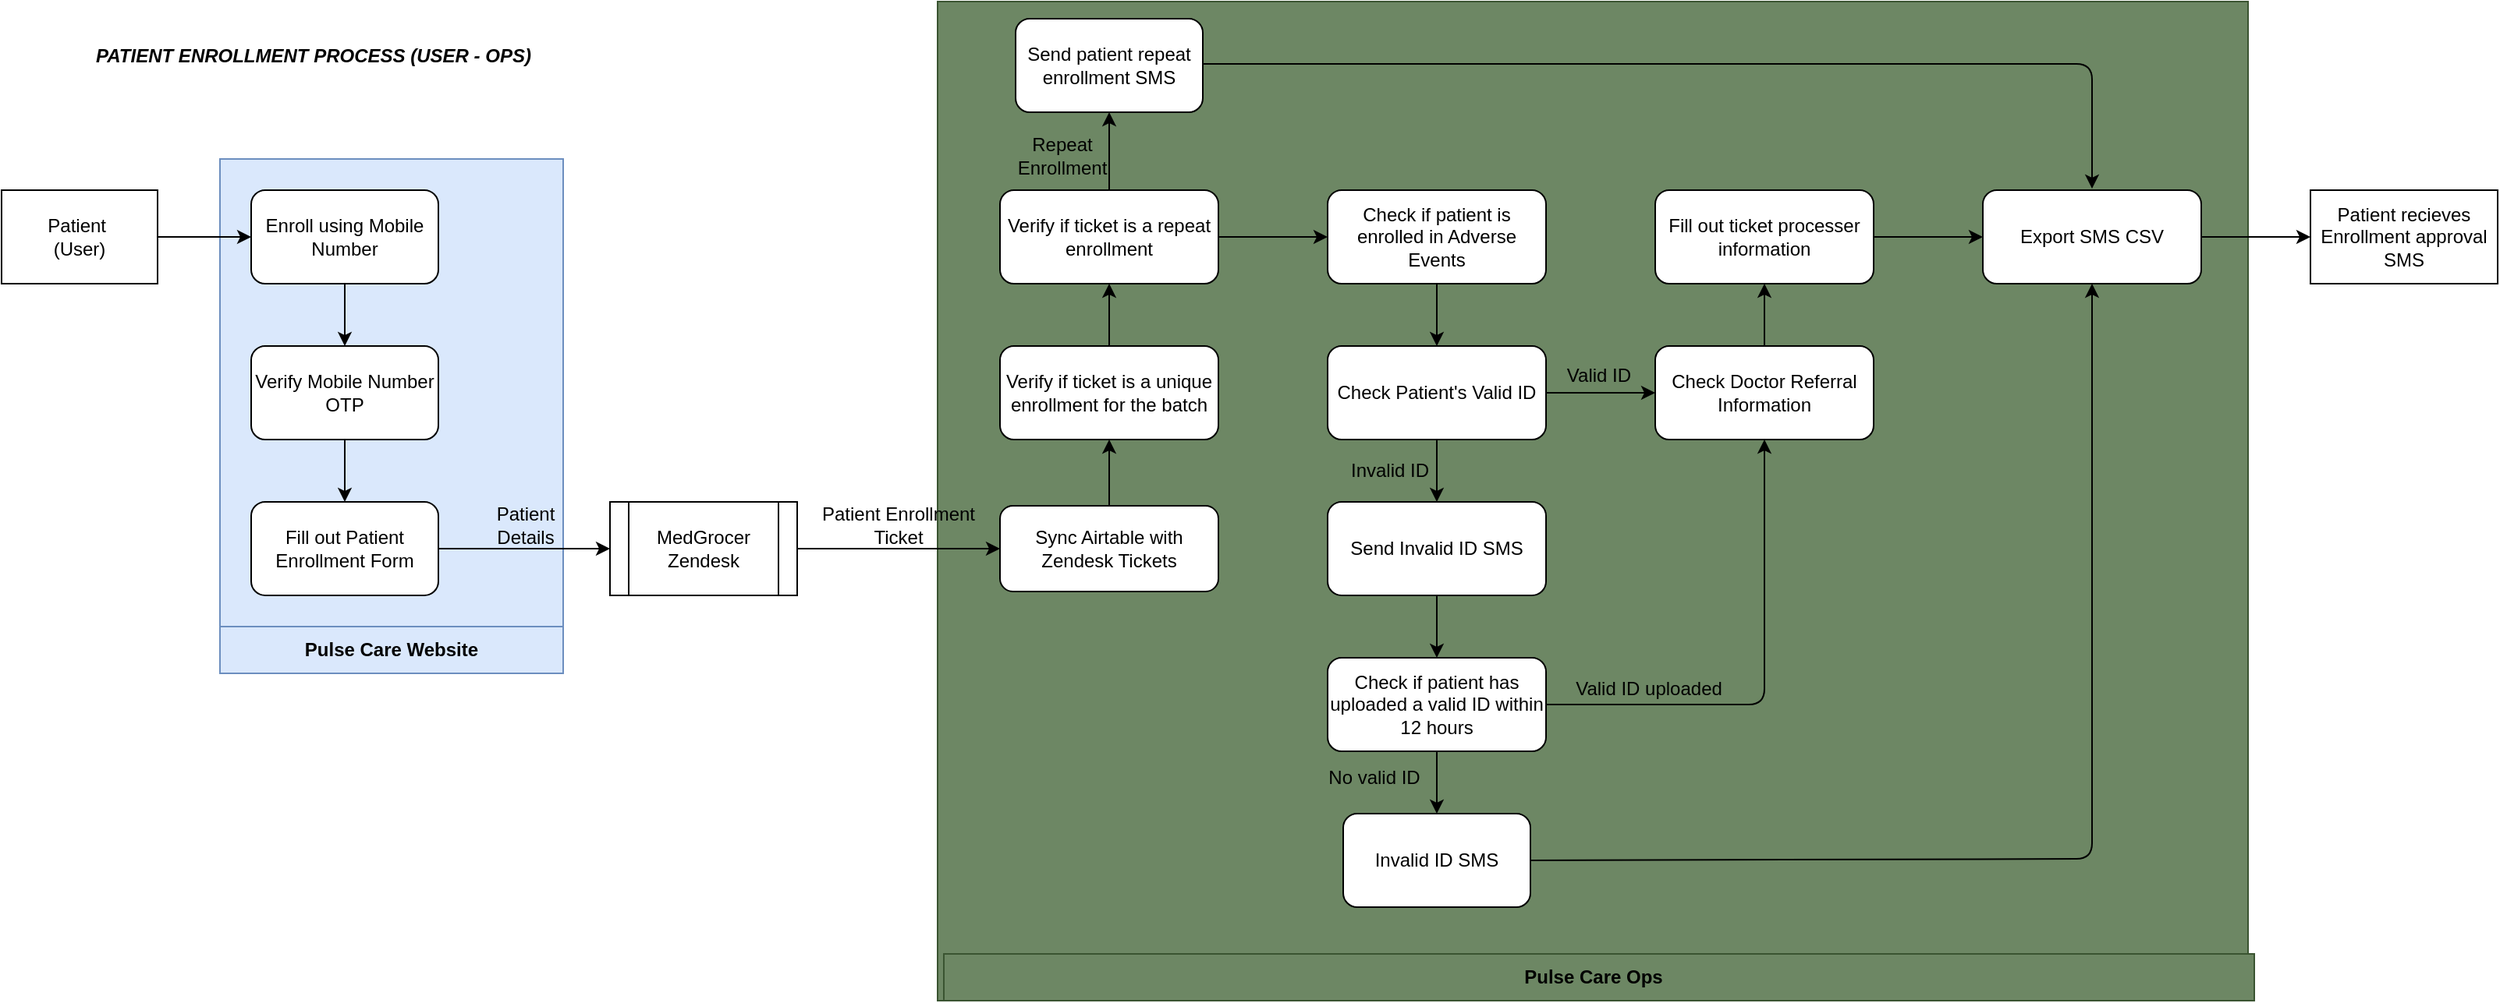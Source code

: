 <mxfile>
    <diagram id="TaLe2RkKAlyfnmkdeISu" name="Decision Tree">
        <mxGraphModel dx="393" dy="938" grid="1" gridSize="10" guides="1" tooltips="1" connect="1" arrows="1" fold="1" page="1" pageScale="1" pageWidth="850" pageHeight="1100" math="0" shadow="0">
            <root>
                <mxCell id="0"/>
                <mxCell id="1" parent="0"/>
                <mxCell id="89" value="" style="rounded=0;whiteSpace=wrap;html=1;fillColor=#6d8764;fontColor=#ffffff;strokeColor=#3A5431;" parent="1" vertex="1">
                    <mxGeometry x="1490" y="40" width="840" height="641" as="geometry"/>
                </mxCell>
                <mxCell id="88" value="" style="rounded=0;whiteSpace=wrap;html=1;fillColor=#dae8fc;strokeColor=#6c8ebf;" parent="1" vertex="1">
                    <mxGeometry x="1030" y="141" width="220" height="330" as="geometry"/>
                </mxCell>
                <mxCell id="61" style="edgeStyle=none;html=1;exitX=1;exitY=0.5;exitDx=0;exitDy=0;" parent="1" target="25" edge="1">
                    <mxGeometry relative="1" as="geometry">
                        <mxPoint x="980" y="191" as="sourcePoint"/>
                    </mxGeometry>
                </mxCell>
                <mxCell id="24" value="Patient&amp;nbsp;&lt;br&gt;(User)" style="rounded=0;whiteSpace=wrap;html=1;" parent="1" vertex="1">
                    <mxGeometry x="890" y="161" width="100" height="60" as="geometry"/>
                </mxCell>
                <mxCell id="25" value="Enroll using Mobile Number" style="rounded=1;whiteSpace=wrap;html=1;" parent="1" vertex="1">
                    <mxGeometry x="1050" y="161" width="120" height="60" as="geometry"/>
                </mxCell>
                <mxCell id="26" value="Verify Mobile Number OTP" style="rounded=1;whiteSpace=wrap;html=1;" parent="1" vertex="1">
                    <mxGeometry x="1050" y="261" width="120" height="60" as="geometry"/>
                </mxCell>
                <mxCell id="62" style="edgeStyle=none;html=1;exitX=0.5;exitY=1;exitDx=0;exitDy=0;entryX=0.5;entryY=0;entryDx=0;entryDy=0;" parent="1" source="25" target="26" edge="1">
                    <mxGeometry relative="1" as="geometry"/>
                </mxCell>
                <mxCell id="27" value="Fill out Patient Enrollment Form" style="rounded=1;whiteSpace=wrap;html=1;" parent="1" vertex="1">
                    <mxGeometry x="1050" y="361" width="120" height="60" as="geometry"/>
                </mxCell>
                <mxCell id="63" style="edgeStyle=none;html=1;exitX=0.5;exitY=1;exitDx=0;exitDy=0;entryX=0.5;entryY=0;entryDx=0;entryDy=0;" parent="1" source="26" target="27" edge="1">
                    <mxGeometry relative="1" as="geometry"/>
                </mxCell>
                <mxCell id="40" value="MedGrocer Zendesk" style="shape=process;whiteSpace=wrap;html=1;backgroundOutline=1;" parent="1" vertex="1">
                    <mxGeometry x="1280" y="361" width="120" height="60" as="geometry"/>
                </mxCell>
                <mxCell id="64" style="edgeStyle=none;html=1;exitX=1;exitY=0.5;exitDx=0;exitDy=0;" parent="1" source="27" target="40" edge="1">
                    <mxGeometry relative="1" as="geometry"/>
                </mxCell>
                <mxCell id="41" value="Sync Airtable with Zendesk Tickets" style="rounded=1;whiteSpace=wrap;html=1;" parent="1" vertex="1">
                    <mxGeometry x="1530" y="363.5" width="140" height="55" as="geometry"/>
                </mxCell>
                <mxCell id="42" style="edgeStyle=none;html=1;exitX=1;exitY=0.5;exitDx=0;exitDy=0;" parent="1" source="40" target="41" edge="1">
                    <mxGeometry relative="1" as="geometry"/>
                </mxCell>
                <mxCell id="43" value="Verify if ticket is a unique enrollment for the batch" style="rounded=1;whiteSpace=wrap;html=1;" parent="1" vertex="1">
                    <mxGeometry x="1530" y="261" width="140" height="60" as="geometry"/>
                </mxCell>
                <mxCell id="69" style="edgeStyle=none;html=1;exitX=0.5;exitY=0;exitDx=0;exitDy=0;entryX=0.5;entryY=1;entryDx=0;entryDy=0;" parent="1" source="41" target="43" edge="1">
                    <mxGeometry relative="1" as="geometry"/>
                </mxCell>
                <mxCell id="45" value="Verify if ticket is a repeat enrollment" style="rounded=1;whiteSpace=wrap;html=1;" parent="1" vertex="1">
                    <mxGeometry x="1530" y="161" width="140" height="60" as="geometry"/>
                </mxCell>
                <mxCell id="70" style="edgeStyle=none;html=1;exitX=0.5;exitY=0;exitDx=0;exitDy=0;entryX=0.5;entryY=1;entryDx=0;entryDy=0;" parent="1" source="43" target="45" edge="1">
                    <mxGeometry relative="1" as="geometry"/>
                </mxCell>
                <mxCell id="47" value="Check Patient's Valid ID" style="rounded=1;whiteSpace=wrap;html=1;" parent="1" vertex="1">
                    <mxGeometry x="1740" y="261" width="140" height="60" as="geometry"/>
                </mxCell>
                <mxCell id="71" style="edgeStyle=none;html=1;exitX=0.5;exitY=0;exitDx=0;exitDy=0;entryX=0.5;entryY=1;entryDx=0;entryDy=0;" parent="1" source="45" target="99" edge="1">
                    <mxGeometry relative="1" as="geometry"/>
                </mxCell>
                <mxCell id="74" style="edgeStyle=none;html=1;exitX=0.5;exitY=1;exitDx=0;exitDy=0;" parent="1" source="51" target="47" edge="1">
                    <mxGeometry relative="1" as="geometry"/>
                </mxCell>
                <mxCell id="51" value="Check if patient is enrolled in Adverse Events" style="rounded=1;whiteSpace=wrap;html=1;" parent="1" vertex="1">
                    <mxGeometry x="1740" y="161" width="140" height="60" as="geometry"/>
                </mxCell>
                <mxCell id="73" style="edgeStyle=none;html=1;exitX=1;exitY=0.5;exitDx=0;exitDy=0;entryX=0;entryY=0.5;entryDx=0;entryDy=0;" parent="1" source="45" target="51" edge="1">
                    <mxGeometry relative="1" as="geometry"/>
                </mxCell>
                <mxCell id="52" value="Send Invalid ID SMS" style="rounded=1;whiteSpace=wrap;html=1;" parent="1" vertex="1">
                    <mxGeometry x="1740" y="361" width="140" height="60" as="geometry"/>
                </mxCell>
                <mxCell id="75" style="edgeStyle=none;html=1;exitX=0.5;exitY=1;exitDx=0;exitDy=0;entryX=0.5;entryY=0;entryDx=0;entryDy=0;" parent="1" source="47" target="52" edge="1">
                    <mxGeometry relative="1" as="geometry"/>
                </mxCell>
                <mxCell id="53" value="Check if patient has uploaded a valid ID within 12 hours" style="rounded=1;whiteSpace=wrap;html=1;" parent="1" vertex="1">
                    <mxGeometry x="1740" y="461" width="140" height="60" as="geometry"/>
                </mxCell>
                <mxCell id="78" style="edgeStyle=none;html=1;exitX=0.5;exitY=1;exitDx=0;exitDy=0;entryX=0.5;entryY=0;entryDx=0;entryDy=0;" parent="1" source="52" target="53" edge="1">
                    <mxGeometry relative="1" as="geometry"/>
                </mxCell>
                <mxCell id="79" style="edgeStyle=none;html=1;exitX=0.5;exitY=1;exitDx=0;exitDy=0;entryX=0.5;entryY=0;entryDx=0;entryDy=0;" parent="1" source="53" target="100" edge="1">
                    <mxGeometry relative="1" as="geometry"/>
                </mxCell>
                <mxCell id="55" value="Check Doctor Referral Information" style="rounded=1;whiteSpace=wrap;html=1;" parent="1" vertex="1">
                    <mxGeometry x="1950" y="261" width="140" height="60" as="geometry"/>
                </mxCell>
                <mxCell id="81" style="edgeStyle=none;html=1;exitX=1;exitY=0.5;exitDx=0;exitDy=0;entryX=0;entryY=0.5;entryDx=0;entryDy=0;" parent="1" source="47" target="55" edge="1">
                    <mxGeometry relative="1" as="geometry"/>
                </mxCell>
                <mxCell id="82" style="edgeStyle=none;html=1;exitX=1;exitY=0.5;exitDx=0;exitDy=0;entryX=0.5;entryY=1;entryDx=0;entryDy=0;" parent="1" source="53" target="55" edge="1">
                    <mxGeometry relative="1" as="geometry">
                        <Array as="points">
                            <mxPoint x="2020" y="491"/>
                        </Array>
                    </mxGeometry>
                </mxCell>
                <mxCell id="56" value="Fill out ticket processer information" style="rounded=1;whiteSpace=wrap;html=1;" parent="1" vertex="1">
                    <mxGeometry x="1950" y="161" width="140" height="60" as="geometry"/>
                </mxCell>
                <mxCell id="85" style="edgeStyle=none;html=1;exitX=0.5;exitY=0;exitDx=0;exitDy=0;" parent="1" source="55" target="56" edge="1">
                    <mxGeometry relative="1" as="geometry"/>
                </mxCell>
                <mxCell id="58" value="Export SMS CSV" style="rounded=1;whiteSpace=wrap;html=1;" parent="1" vertex="1">
                    <mxGeometry x="2160" y="161" width="140" height="60" as="geometry"/>
                </mxCell>
                <mxCell id="86" style="edgeStyle=none;html=1;exitX=1;exitY=0.5;exitDx=0;exitDy=0;entryX=0;entryY=0.5;entryDx=0;entryDy=0;" parent="1" source="56" target="58" edge="1">
                    <mxGeometry relative="1" as="geometry"/>
                </mxCell>
                <mxCell id="60" value="Patient recieves Enrollment approval SMS" style="rounded=0;whiteSpace=wrap;html=1;" parent="1" vertex="1">
                    <mxGeometry x="2370" y="161" width="120" height="60" as="geometry"/>
                </mxCell>
                <mxCell id="87" style="edgeStyle=none;html=1;exitX=1;exitY=0.5;exitDx=0;exitDy=0;entryX=0;entryY=0.5;entryDx=0;entryDy=0;" parent="1" source="58" target="60" edge="1">
                    <mxGeometry relative="1" as="geometry"/>
                </mxCell>
                <mxCell id="66" value="Patient Details" style="text;html=1;strokeColor=none;fillColor=none;align=center;verticalAlign=middle;whiteSpace=wrap;rounded=0;" parent="1" vertex="1">
                    <mxGeometry x="1196" y="361" width="60" height="30" as="geometry"/>
                </mxCell>
                <mxCell id="67" value="Patient Enrollment Ticket" style="text;html=1;strokeColor=none;fillColor=none;align=center;verticalAlign=middle;whiteSpace=wrap;rounded=0;" parent="1" vertex="1">
                    <mxGeometry x="1410" y="361" width="110" height="30" as="geometry"/>
                </mxCell>
                <mxCell id="72" value="Repeat Enrollment" style="text;html=1;strokeColor=none;fillColor=none;align=center;verticalAlign=middle;whiteSpace=wrap;rounded=0;" parent="1" vertex="1">
                    <mxGeometry x="1540" y="124" width="60" height="30" as="geometry"/>
                </mxCell>
                <mxCell id="77" value="Invalid ID" style="text;html=1;strokeColor=none;fillColor=none;align=center;verticalAlign=middle;whiteSpace=wrap;rounded=0;" parent="1" vertex="1">
                    <mxGeometry x="1750" y="326" width="60" height="30" as="geometry"/>
                </mxCell>
                <mxCell id="80" value="No valid ID" style="text;html=1;strokeColor=none;fillColor=none;align=center;verticalAlign=middle;whiteSpace=wrap;rounded=0;" parent="1" vertex="1">
                    <mxGeometry x="1730" y="523" width="80" height="30" as="geometry"/>
                </mxCell>
                <mxCell id="83" value="Valid ID" style="text;html=1;strokeColor=none;fillColor=none;align=center;verticalAlign=middle;whiteSpace=wrap;rounded=0;" parent="1" vertex="1">
                    <mxGeometry x="1884" y="265" width="60" height="30" as="geometry"/>
                </mxCell>
                <mxCell id="84" value="Valid ID uploaded" style="text;html=1;strokeColor=none;fillColor=none;align=center;verticalAlign=middle;whiteSpace=wrap;rounded=0;" parent="1" vertex="1">
                    <mxGeometry x="1893" y="466" width="106" height="30" as="geometry"/>
                </mxCell>
                <mxCell id="90" value="" style="rounded=0;whiteSpace=wrap;html=1;fillColor=#6d8764;fontColor=#ffffff;strokeColor=#3A5431;" parent="1" vertex="1">
                    <mxGeometry x="1494" y="651" width="840" height="30" as="geometry"/>
                </mxCell>
                <mxCell id="91" value="" style="rounded=0;whiteSpace=wrap;html=1;fillColor=#dae8fc;strokeColor=#6c8ebf;" parent="1" vertex="1">
                    <mxGeometry x="1030" y="441" width="220" height="30" as="geometry"/>
                </mxCell>
                <mxCell id="92" value="&lt;b&gt;Pulse Care Website&lt;/b&gt;" style="text;html=1;strokeColor=none;fillColor=none;align=center;verticalAlign=middle;whiteSpace=wrap;rounded=0;" parent="1" vertex="1">
                    <mxGeometry x="1070" y="441" width="140" height="30" as="geometry"/>
                </mxCell>
                <mxCell id="94" value="Pulse Care Ops" style="text;html=1;strokeColor=none;fillColor=none;align=center;verticalAlign=middle;whiteSpace=wrap;rounded=0;fontStyle=1" parent="1" vertex="1">
                    <mxGeometry x="1856.5" y="651" width="107" height="30" as="geometry"/>
                </mxCell>
                <mxCell id="97" value="PATIENT ENROLLMENT PROCESS (USER - OPS)" style="text;html=1;strokeColor=none;fillColor=none;align=center;verticalAlign=middle;whiteSpace=wrap;rounded=0;fontStyle=3" parent="1" vertex="1">
                    <mxGeometry x="930" y="60" width="320" height="30" as="geometry"/>
                </mxCell>
                <mxCell id="101" style="edgeStyle=none;html=1;exitX=1;exitY=0.5;exitDx=0;exitDy=0;entryX=0.5;entryY=0;entryDx=0;entryDy=0;" edge="1" parent="1">
                    <mxGeometry relative="1" as="geometry">
                        <mxPoint x="1660" y="80" as="sourcePoint"/>
                        <mxPoint x="2230" y="160" as="targetPoint"/>
                        <Array as="points">
                            <mxPoint x="2230" y="80"/>
                        </Array>
                    </mxGeometry>
                </mxCell>
                <mxCell id="99" value="Send patient repeat enrollment SMS" style="rounded=1;whiteSpace=wrap;html=1;" vertex="1" parent="1">
                    <mxGeometry x="1540" y="51" width="120" height="60" as="geometry"/>
                </mxCell>
                <mxCell id="102" style="edgeStyle=none;html=1;exitX=1;exitY=0.5;exitDx=0;exitDy=0;entryX=0.5;entryY=1;entryDx=0;entryDy=0;" edge="1" parent="1" source="100" target="58">
                    <mxGeometry relative="1" as="geometry">
                        <Array as="points">
                            <mxPoint x="2230" y="590"/>
                        </Array>
                    </mxGeometry>
                </mxCell>
                <mxCell id="100" value="Invalid ID SMS" style="rounded=1;whiteSpace=wrap;html=1;" vertex="1" parent="1">
                    <mxGeometry x="1750" y="561" width="120" height="60" as="geometry"/>
                </mxCell>
            </root>
        </mxGraphModel>
    </diagram>
    <diagram id="meiuRHZsYUnqdzDoraj_" name="Data Flow Diagram">
        <mxGraphModel dx="-29" dy="-467" grid="1" gridSize="10" guides="1" tooltips="1" connect="1" arrows="1" fold="1" page="1" pageScale="1" pageWidth="850" pageHeight="1100" math="0" shadow="0">
            <root>
                <mxCell id="0"/>
                <mxCell id="1" parent="0"/>
                <mxCell id="WnGBfVEDo_EBX4ITjBDv-1" value="" style="rounded=0;whiteSpace=wrap;html=1;fillColor=none;container=0;" parent="1" vertex="1">
                    <mxGeometry x="960" y="1360" width="1080" height="400" as="geometry"/>
                </mxCell>
                <mxCell id="WnGBfVEDo_EBX4ITjBDv-2" value="" style="rounded=0;whiteSpace=wrap;html=1;fillColor=none;container=0;" parent="1" vertex="1">
                    <mxGeometry x="960" y="1200" width="1080" height="160" as="geometry"/>
                </mxCell>
                <mxCell id="WnGBfVEDo_EBX4ITjBDv-3" value="Pulsecare Doctors" style="rounded=0;whiteSpace=wrap;html=1;fillColor=none;rotation=-90;" parent="1" vertex="1">
                    <mxGeometry x="860" y="1260" width="160" height="40" as="geometry"/>
                </mxCell>
                <mxCell id="WnGBfVEDo_EBX4ITjBDv-4" value="Coordinators" style="rounded=0;whiteSpace=wrap;html=1;fillColor=none;rotation=-90;" parent="1" vertex="1">
                    <mxGeometry x="740" y="1540" width="400" height="40" as="geometry"/>
                </mxCell>
                <mxCell id="WnGBfVEDo_EBX4ITjBDv-5" value="Patient Enrollment" style="text;html=1;align=left;verticalAlign=middle;resizable=0;points=[];autosize=1;strokeColor=none;fillColor=none;" parent="1" vertex="1">
                    <mxGeometry x="920" y="1160" width="120" height="30" as="geometry"/>
                </mxCell>
                <mxCell id="WnGBfVEDo_EBX4ITjBDv-6" style="edgeStyle=none;html=1;exitX=0.5;exitY=1;exitDx=0;exitDy=0;entryX=0.5;entryY=0;entryDx=0;entryDy=0;" parent="1" source="WnGBfVEDo_EBX4ITjBDv-7" target="WnGBfVEDo_EBX4ITjBDv-10" edge="1">
                    <mxGeometry relative="1" as="geometry"/>
                </mxCell>
                <mxCell id="WnGBfVEDo_EBX4ITjBDv-7" value="Fill out patient form on Pulsecare website" style="rounded=0;whiteSpace=wrap;html=1;fillColor=none;" parent="1" vertex="1">
                    <mxGeometry x="1000" y="1240" width="80" height="80" as="geometry"/>
                </mxCell>
                <mxCell id="WnGBfVEDo_EBX4ITjBDv-8" style="edgeStyle=none;html=1;" parent="1" source="WnGBfVEDo_EBX4ITjBDv-10" target="WnGBfVEDo_EBX4ITjBDv-12" edge="1">
                    <mxGeometry relative="1" as="geometry"/>
                </mxCell>
                <mxCell id="WnGBfVEDo_EBX4ITjBDv-9" style="edgeStyle=none;html=1;entryX=0;entryY=0.5;entryDx=0;entryDy=0;exitX=0.5;exitY=1;exitDx=0;exitDy=0;" parent="1" source="WnGBfVEDo_EBX4ITjBDv-10" target="WnGBfVEDo_EBX4ITjBDv-25" edge="1">
                    <mxGeometry relative="1" as="geometry">
                        <Array as="points">
                            <mxPoint x="1040" y="1680"/>
                        </Array>
                    </mxGeometry>
                </mxCell>
                <mxCell id="WnGBfVEDo_EBX4ITjBDv-10" value="Extract Zendesk Tickets via Airtable" style="rounded=0;whiteSpace=wrap;html=1;fillColor=none;" parent="1" vertex="1">
                    <mxGeometry x="1000" y="1520" width="80" height="80" as="geometry"/>
                </mxCell>
                <mxCell id="WnGBfVEDo_EBX4ITjBDv-11" style="edgeStyle=none;html=1;entryX=0;entryY=0.5;entryDx=0;entryDy=0;" parent="1" source="WnGBfVEDo_EBX4ITjBDv-12" target="WnGBfVEDo_EBX4ITjBDv-14" edge="1">
                    <mxGeometry relative="1" as="geometry"/>
                </mxCell>
                <mxCell id="WnGBfVEDo_EBX4ITjBDv-12" value="Check if enrollment is unique for its batch" style="rounded=0;whiteSpace=wrap;html=1;fillColor=none;" parent="1" vertex="1">
                    <mxGeometry x="1120" y="1520" width="80" height="80" as="geometry"/>
                </mxCell>
                <mxCell id="WnGBfVEDo_EBX4ITjBDv-13" style="edgeStyle=none;html=1;entryX=0;entryY=0.5;entryDx=0;entryDy=0;" parent="1" source="WnGBfVEDo_EBX4ITjBDv-14" target="WnGBfVEDo_EBX4ITjBDv-17" edge="1">
                    <mxGeometry relative="1" as="geometry"/>
                </mxCell>
                <mxCell id="WnGBfVEDo_EBX4ITjBDv-14" value="Check if enrollment is a unique enrollment" style="rounded=0;whiteSpace=wrap;html=1;fillColor=none;" parent="1" vertex="1">
                    <mxGeometry x="1240" y="1520" width="80" height="80" as="geometry"/>
                </mxCell>
                <mxCell id="WnGBfVEDo_EBX4ITjBDv-15" style="edgeStyle=none;html=1;exitX=0.5;exitY=0;exitDx=0;exitDy=0;entryX=0.5;entryY=1;entryDx=0;entryDy=0;" parent="1" source="WnGBfVEDo_EBX4ITjBDv-17" target="WnGBfVEDo_EBX4ITjBDv-18" edge="1">
                    <mxGeometry relative="1" as="geometry"/>
                </mxCell>
                <mxCell id="WnGBfVEDo_EBX4ITjBDv-16" style="edgeStyle=none;html=1;exitX=1;exitY=0.5;exitDx=0;exitDy=0;entryX=0;entryY=0.5;entryDx=0;entryDy=0;" parent="1" source="WnGBfVEDo_EBX4ITjBDv-17" target="WnGBfVEDo_EBX4ITjBDv-20" edge="1">
                    <mxGeometry relative="1" as="geometry"/>
                </mxCell>
                <mxCell id="WnGBfVEDo_EBX4ITjBDv-17" value="Check unenrolled&lt;br&gt;AE list" style="rounded=0;whiteSpace=wrap;html=1;fillColor=none;" parent="1" vertex="1">
                    <mxGeometry x="1360" y="1520" width="80" height="80" as="geometry"/>
                </mxCell>
                <mxCell id="WnGBfVEDo_EBX4ITjBDv-18" value="Input in Pulsecare PV database via Google Sheets" style="rounded=0;whiteSpace=wrap;html=1;fillColor=none;" parent="1" vertex="1">
                    <mxGeometry x="1360" y="1400" width="80" height="80" as="geometry"/>
                </mxCell>
                <mxCell id="WnGBfVEDo_EBX4ITjBDv-19" style="edgeStyle=none;html=1;exitX=1;exitY=0.5;exitDx=0;exitDy=0;entryX=0;entryY=0.5;entryDx=0;entryDy=0;" parent="1" source="WnGBfVEDo_EBX4ITjBDv-20" target="WnGBfVEDo_EBX4ITjBDv-22" edge="1">
                    <mxGeometry relative="1" as="geometry"/>
                </mxCell>
                <mxCell id="WnGBfVEDo_EBX4ITjBDv-20" value="Verify uploaded ID" style="rounded=0;whiteSpace=wrap;html=1;fillColor=none;" parent="1" vertex="1">
                    <mxGeometry x="1480" y="1520" width="80" height="80" as="geometry"/>
                </mxCell>
                <mxCell id="WnGBfVEDo_EBX4ITjBDv-21" style="edgeStyle=none;html=1;entryX=0;entryY=0.5;entryDx=0;entryDy=0;" parent="1" source="WnGBfVEDo_EBX4ITjBDv-22" target="WnGBfVEDo_EBX4ITjBDv-30" edge="1">
                    <mxGeometry relative="1" as="geometry"/>
                </mxCell>
                <mxCell id="WnGBfVEDo_EBX4ITjBDv-22" value="Check if patient's doctor is enrolled" style="rounded=0;whiteSpace=wrap;html=1;fillColor=none;" parent="1" vertex="1">
                    <mxGeometry x="1600" y="1520" width="80" height="80" as="geometry"/>
                </mxCell>
                <mxCell id="WnGBfVEDo_EBX4ITjBDv-23" value="Patient receives an SMS confirming enrollment" style="rounded=0;whiteSpace=wrap;html=1;fillColor=none;" parent="1" vertex="1">
                    <mxGeometry x="1920" y="1240" width="80" height="80" as="geometry"/>
                </mxCell>
                <mxCell id="WnGBfVEDo_EBX4ITjBDv-24" style="edgeStyle=none;html=1;exitX=1;exitY=0.5;exitDx=0;exitDy=0;entryX=0;entryY=0.5;entryDx=0;entryDy=0;" parent="1" source="WnGBfVEDo_EBX4ITjBDv-25" target="WnGBfVEDo_EBX4ITjBDv-30" edge="1">
                    <mxGeometry relative="1" as="geometry">
                        <Array as="points">
                            <mxPoint x="1700" y="1680"/>
                            <mxPoint x="1700" y="1560"/>
                        </Array>
                    </mxGeometry>
                </mxCell>
                <mxCell id="WnGBfVEDo_EBX4ITjBDv-25" value="Check for Adverse Events" style="rounded=0;whiteSpace=wrap;html=1;fillColor=none;" parent="1" vertex="1">
                    <mxGeometry x="1360" y="1640" width="80" height="80" as="geometry"/>
                </mxCell>
                <mxCell id="WnGBfVEDo_EBX4ITjBDv-26" style="edgeStyle=none;html=1;entryX=0;entryY=0.5;entryDx=0;entryDy=0;" parent="1" source="WnGBfVEDo_EBX4ITjBDv-30" target="WnGBfVEDo_EBX4ITjBDv-32" edge="1">
                    <mxGeometry relative="1" as="geometry"/>
                </mxCell>
                <mxCell id="WnGBfVEDo_EBX4ITjBDv-27" value="Yes" style="edgeLabel;html=1;align=center;verticalAlign=middle;resizable=0;points=[];" parent="WnGBfVEDo_EBX4ITjBDv-26" vertex="1" connectable="0">
                    <mxGeometry x="-0.2" relative="1" as="geometry">
                        <mxPoint as="offset"/>
                    </mxGeometry>
                </mxCell>
                <mxCell id="WnGBfVEDo_EBX4ITjBDv-28" style="edgeStyle=none;html=1;entryX=0;entryY=0.5;entryDx=0;entryDy=0;" parent="1" source="WnGBfVEDo_EBX4ITjBDv-30" target="WnGBfVEDo_EBX4ITjBDv-23" edge="1">
                    <mxGeometry relative="1" as="geometry">
                        <Array as="points">
                            <mxPoint x="1800" y="1280"/>
                        </Array>
                    </mxGeometry>
                </mxCell>
                <mxCell id="WnGBfVEDo_EBX4ITjBDv-29" value="No" style="edgeLabel;html=1;align=center;verticalAlign=middle;resizable=0;points=[];" parent="WnGBfVEDo_EBX4ITjBDv-28" vertex="1" connectable="0">
                    <mxGeometry x="-0.898" relative="1" as="geometry">
                        <mxPoint as="offset"/>
                    </mxGeometry>
                </mxCell>
                <mxCell id="WnGBfVEDo_EBX4ITjBDv-30" value="Patient is&lt;br&gt;HCP Transferee?" style="rhombus;whiteSpace=wrap;html=1;" parent="1" vertex="1">
                    <mxGeometry x="1720" y="1520" width="160" height="80" as="geometry"/>
                </mxCell>
                <mxCell id="WnGBfVEDo_EBX4ITjBDv-31" style="edgeStyle=none;html=1;exitX=0.5;exitY=0;exitDx=0;exitDy=0;" parent="1" source="WnGBfVEDo_EBX4ITjBDv-32" target="WnGBfVEDo_EBX4ITjBDv-23" edge="1">
                    <mxGeometry relative="1" as="geometry"/>
                </mxCell>
                <mxCell id="WnGBfVEDo_EBX4ITjBDv-32" value="Validate HCP patient code" style="rounded=0;whiteSpace=wrap;html=1;fillColor=none;" parent="1" vertex="1">
                    <mxGeometry x="1920" y="1520" width="80" height="80" as="geometry"/>
                </mxCell>
            </root>
        </mxGraphModel>
    </diagram>
</mxfile>